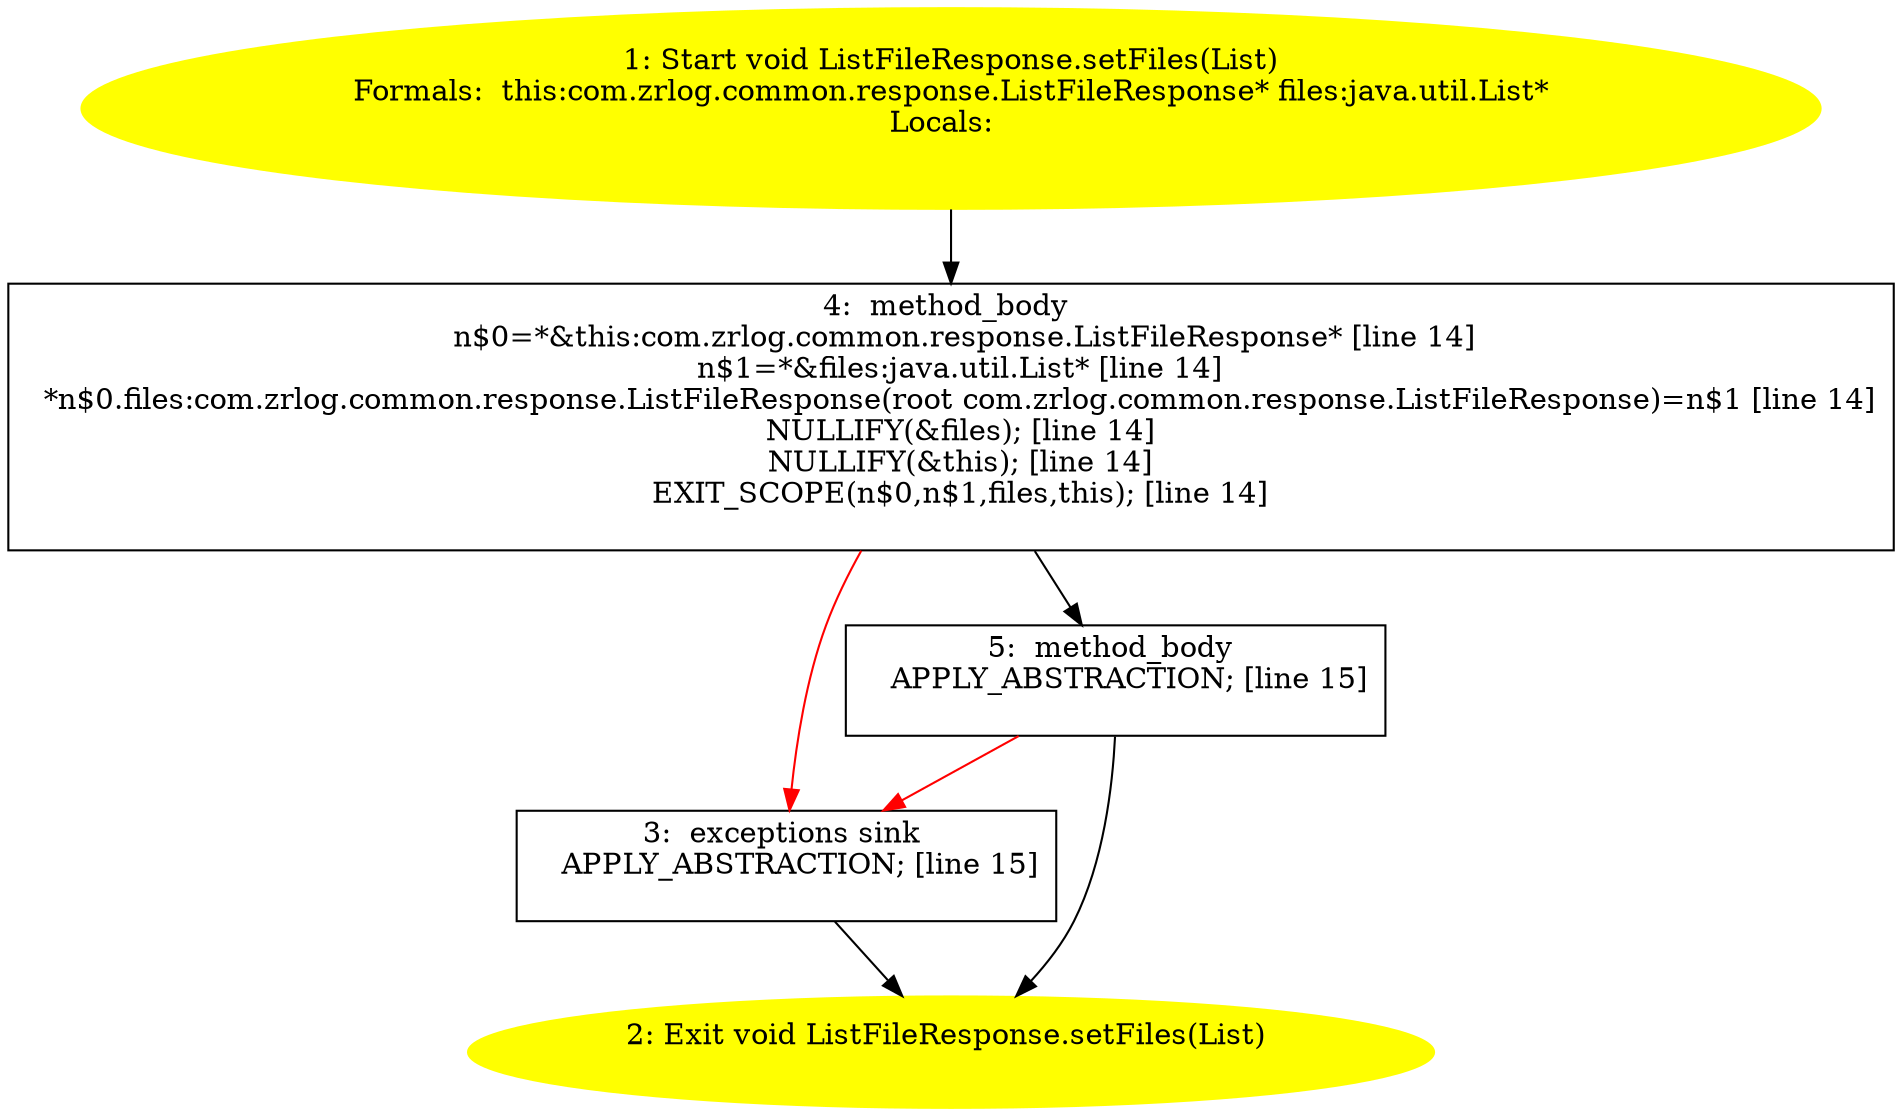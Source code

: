 /* @generated */
digraph cfg {
"com.zrlog.common.response.ListFileResponse.setFiles(java.util.List):void.e29ce2a454fdd8ca11dea074a8113cde_1" [label="1: Start void ListFileResponse.setFiles(List)\nFormals:  this:com.zrlog.common.response.ListFileResponse* files:java.util.List*\nLocals:  \n  " color=yellow style=filled]
	

	 "com.zrlog.common.response.ListFileResponse.setFiles(java.util.List):void.e29ce2a454fdd8ca11dea074a8113cde_1" -> "com.zrlog.common.response.ListFileResponse.setFiles(java.util.List):void.e29ce2a454fdd8ca11dea074a8113cde_4" ;
"com.zrlog.common.response.ListFileResponse.setFiles(java.util.List):void.e29ce2a454fdd8ca11dea074a8113cde_2" [label="2: Exit void ListFileResponse.setFiles(List) \n  " color=yellow style=filled]
	

"com.zrlog.common.response.ListFileResponse.setFiles(java.util.List):void.e29ce2a454fdd8ca11dea074a8113cde_3" [label="3:  exceptions sink \n   APPLY_ABSTRACTION; [line 15]\n " shape="box"]
	

	 "com.zrlog.common.response.ListFileResponse.setFiles(java.util.List):void.e29ce2a454fdd8ca11dea074a8113cde_3" -> "com.zrlog.common.response.ListFileResponse.setFiles(java.util.List):void.e29ce2a454fdd8ca11dea074a8113cde_2" ;
"com.zrlog.common.response.ListFileResponse.setFiles(java.util.List):void.e29ce2a454fdd8ca11dea074a8113cde_4" [label="4:  method_body \n   n$0=*&this:com.zrlog.common.response.ListFileResponse* [line 14]\n  n$1=*&files:java.util.List* [line 14]\n  *n$0.files:com.zrlog.common.response.ListFileResponse(root com.zrlog.common.response.ListFileResponse)=n$1 [line 14]\n  NULLIFY(&files); [line 14]\n  NULLIFY(&this); [line 14]\n  EXIT_SCOPE(n$0,n$1,files,this); [line 14]\n " shape="box"]
	

	 "com.zrlog.common.response.ListFileResponse.setFiles(java.util.List):void.e29ce2a454fdd8ca11dea074a8113cde_4" -> "com.zrlog.common.response.ListFileResponse.setFiles(java.util.List):void.e29ce2a454fdd8ca11dea074a8113cde_5" ;
	 "com.zrlog.common.response.ListFileResponse.setFiles(java.util.List):void.e29ce2a454fdd8ca11dea074a8113cde_4" -> "com.zrlog.common.response.ListFileResponse.setFiles(java.util.List):void.e29ce2a454fdd8ca11dea074a8113cde_3" [color="red" ];
"com.zrlog.common.response.ListFileResponse.setFiles(java.util.List):void.e29ce2a454fdd8ca11dea074a8113cde_5" [label="5:  method_body \n   APPLY_ABSTRACTION; [line 15]\n " shape="box"]
	

	 "com.zrlog.common.response.ListFileResponse.setFiles(java.util.List):void.e29ce2a454fdd8ca11dea074a8113cde_5" -> "com.zrlog.common.response.ListFileResponse.setFiles(java.util.List):void.e29ce2a454fdd8ca11dea074a8113cde_2" ;
	 "com.zrlog.common.response.ListFileResponse.setFiles(java.util.List):void.e29ce2a454fdd8ca11dea074a8113cde_5" -> "com.zrlog.common.response.ListFileResponse.setFiles(java.util.List):void.e29ce2a454fdd8ca11dea074a8113cde_3" [color="red" ];
}
